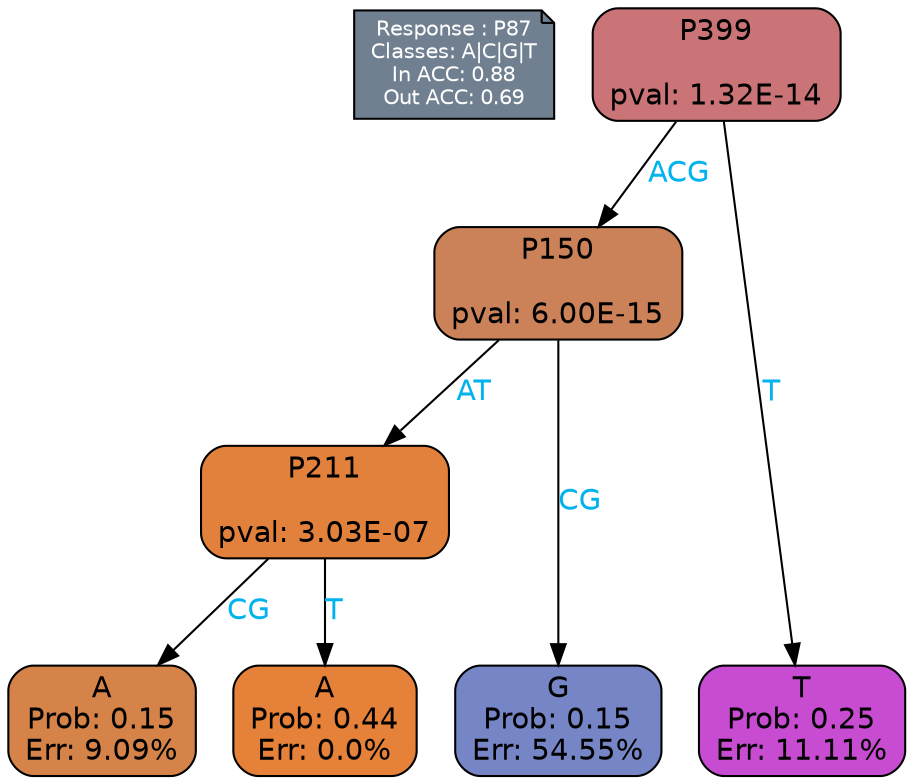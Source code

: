 digraph Tree {
node [shape=box, style="filled, rounded", color="black", fontname=helvetica] ;
graph [ranksep=equally, splines=polylines, bgcolor=transparent, dpi=600] ;
edge [fontname=helvetica] ;
LEGEND [label="Response : P87
Classes: A|C|G|T
In ACC: 0.88
Out ACC: 0.69
",shape=note,align=left,style=filled,fillcolor="slategray",fontcolor="white",fontsize=10];1 [label="P399

pval: 1.32E-14", fillcolor="#ca7477"] ;
2 [label="P150

pval: 6.00E-15", fillcolor="#cb8258"] ;
3 [label="P211

pval: 3.03E-07", fillcolor="#e1813c"] ;
4 [label="A
Prob: 0.15
Err: 9.09%", fillcolor="#d58348"] ;
5 [label="A
Prob: 0.44
Err: 0.0%", fillcolor="#e58139"] ;
6 [label="G
Prob: 0.15
Err: 54.55%", fillcolor="#7585c5"] ;
7 [label="T
Prob: 0.25
Err: 11.11%", fillcolor="#c74cd1"] ;
1 -> 2 [label="ACG",fontcolor=deepskyblue2] ;
1 -> 7 [label="T",fontcolor=deepskyblue2] ;
2 -> 3 [label="AT",fontcolor=deepskyblue2] ;
2 -> 6 [label="CG",fontcolor=deepskyblue2] ;
3 -> 4 [label="CG",fontcolor=deepskyblue2] ;
3 -> 5 [label="T",fontcolor=deepskyblue2] ;
{rank = same; 4;5;6;7;}{rank = same; LEGEND;1;}}